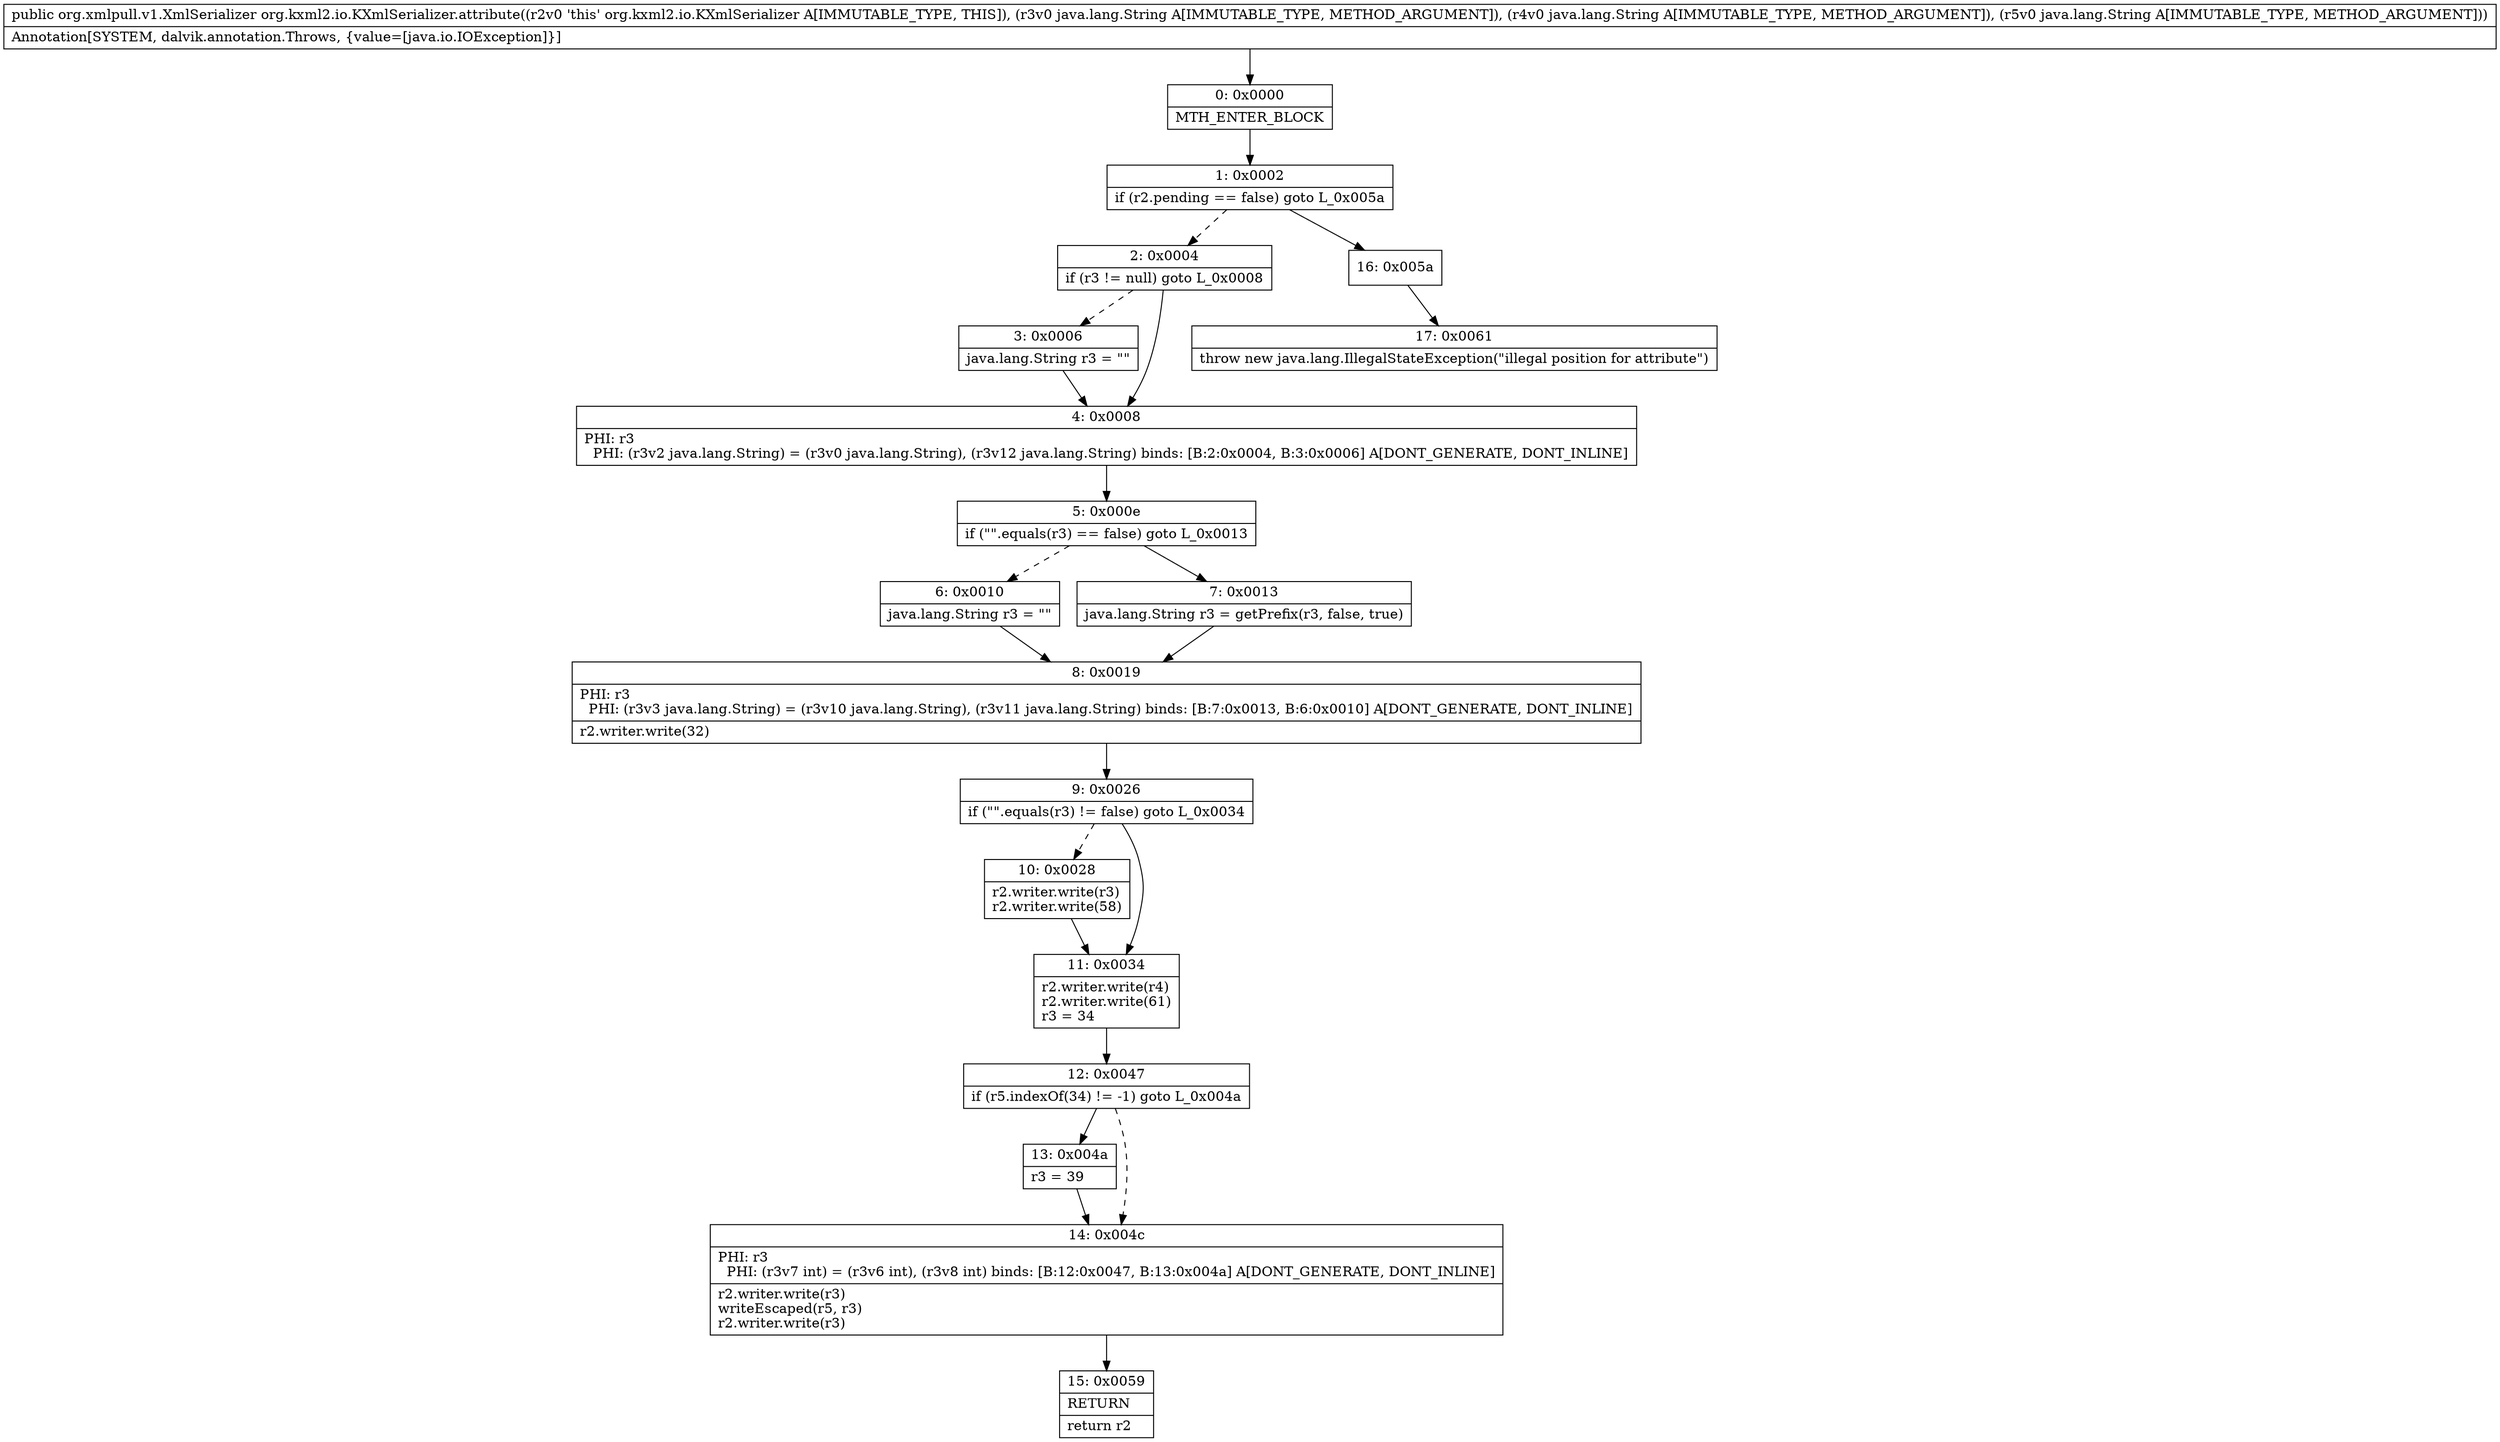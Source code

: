 digraph "CFG fororg.kxml2.io.KXmlSerializer.attribute(Ljava\/lang\/String;Ljava\/lang\/String;Ljava\/lang\/String;)Lorg\/xmlpull\/v1\/XmlSerializer;" {
Node_0 [shape=record,label="{0\:\ 0x0000|MTH_ENTER_BLOCK\l}"];
Node_1 [shape=record,label="{1\:\ 0x0002|if (r2.pending == false) goto L_0x005a\l}"];
Node_2 [shape=record,label="{2\:\ 0x0004|if (r3 != null) goto L_0x0008\l}"];
Node_3 [shape=record,label="{3\:\ 0x0006|java.lang.String r3 = \"\"\l}"];
Node_4 [shape=record,label="{4\:\ 0x0008|PHI: r3 \l  PHI: (r3v2 java.lang.String) = (r3v0 java.lang.String), (r3v12 java.lang.String) binds: [B:2:0x0004, B:3:0x0006] A[DONT_GENERATE, DONT_INLINE]\l}"];
Node_5 [shape=record,label="{5\:\ 0x000e|if (\"\".equals(r3) == false) goto L_0x0013\l}"];
Node_6 [shape=record,label="{6\:\ 0x0010|java.lang.String r3 = \"\"\l}"];
Node_7 [shape=record,label="{7\:\ 0x0013|java.lang.String r3 = getPrefix(r3, false, true)\l}"];
Node_8 [shape=record,label="{8\:\ 0x0019|PHI: r3 \l  PHI: (r3v3 java.lang.String) = (r3v10 java.lang.String), (r3v11 java.lang.String) binds: [B:7:0x0013, B:6:0x0010] A[DONT_GENERATE, DONT_INLINE]\l|r2.writer.write(32)\l}"];
Node_9 [shape=record,label="{9\:\ 0x0026|if (\"\".equals(r3) != false) goto L_0x0034\l}"];
Node_10 [shape=record,label="{10\:\ 0x0028|r2.writer.write(r3)\lr2.writer.write(58)\l}"];
Node_11 [shape=record,label="{11\:\ 0x0034|r2.writer.write(r4)\lr2.writer.write(61)\lr3 = 34\l}"];
Node_12 [shape=record,label="{12\:\ 0x0047|if (r5.indexOf(34) != \-1) goto L_0x004a\l}"];
Node_13 [shape=record,label="{13\:\ 0x004a|r3 = 39\l}"];
Node_14 [shape=record,label="{14\:\ 0x004c|PHI: r3 \l  PHI: (r3v7 int) = (r3v6 int), (r3v8 int) binds: [B:12:0x0047, B:13:0x004a] A[DONT_GENERATE, DONT_INLINE]\l|r2.writer.write(r3)\lwriteEscaped(r5, r3)\lr2.writer.write(r3)\l}"];
Node_15 [shape=record,label="{15\:\ 0x0059|RETURN\l|return r2\l}"];
Node_16 [shape=record,label="{16\:\ 0x005a}"];
Node_17 [shape=record,label="{17\:\ 0x0061|throw new java.lang.IllegalStateException(\"illegal position for attribute\")\l}"];
MethodNode[shape=record,label="{public org.xmlpull.v1.XmlSerializer org.kxml2.io.KXmlSerializer.attribute((r2v0 'this' org.kxml2.io.KXmlSerializer A[IMMUTABLE_TYPE, THIS]), (r3v0 java.lang.String A[IMMUTABLE_TYPE, METHOD_ARGUMENT]), (r4v0 java.lang.String A[IMMUTABLE_TYPE, METHOD_ARGUMENT]), (r5v0 java.lang.String A[IMMUTABLE_TYPE, METHOD_ARGUMENT]))  | Annotation[SYSTEM, dalvik.annotation.Throws, \{value=[java.io.IOException]\}]\l}"];
MethodNode -> Node_0;
Node_0 -> Node_1;
Node_1 -> Node_2[style=dashed];
Node_1 -> Node_16;
Node_2 -> Node_3[style=dashed];
Node_2 -> Node_4;
Node_3 -> Node_4;
Node_4 -> Node_5;
Node_5 -> Node_6[style=dashed];
Node_5 -> Node_7;
Node_6 -> Node_8;
Node_7 -> Node_8;
Node_8 -> Node_9;
Node_9 -> Node_10[style=dashed];
Node_9 -> Node_11;
Node_10 -> Node_11;
Node_11 -> Node_12;
Node_12 -> Node_13;
Node_12 -> Node_14[style=dashed];
Node_13 -> Node_14;
Node_14 -> Node_15;
Node_16 -> Node_17;
}

